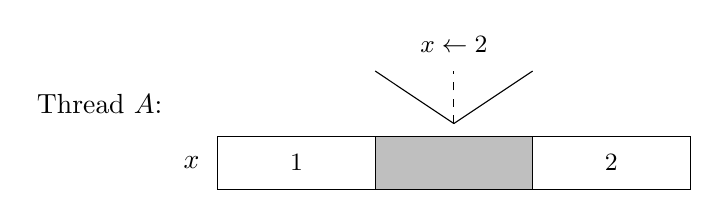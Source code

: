 \begin{tikzpicture}
  \node at (-4.5,0.75) { Thread $A$: };
  \node at (-3.333,0) { $x$ };

  \draw (-3,-0.333) rectangle (-1,0.333) node [midway] { \small $1$ };
  \draw [fill=lightgray] (-1,-0.333) rectangle (1,0.333);
  \draw (1,-0.333) rectangle (3,0.333) node [midway] { \small $2$ };

  \draw (-1,1.167) -- (0,0.5) (0,0.5) -- (1,1.167);
  \draw [dashed] (0,0.5) -- (0,1.167) node [above=3pt] { \small $x \leftarrow 2$ };
\end{tikzpicture}

